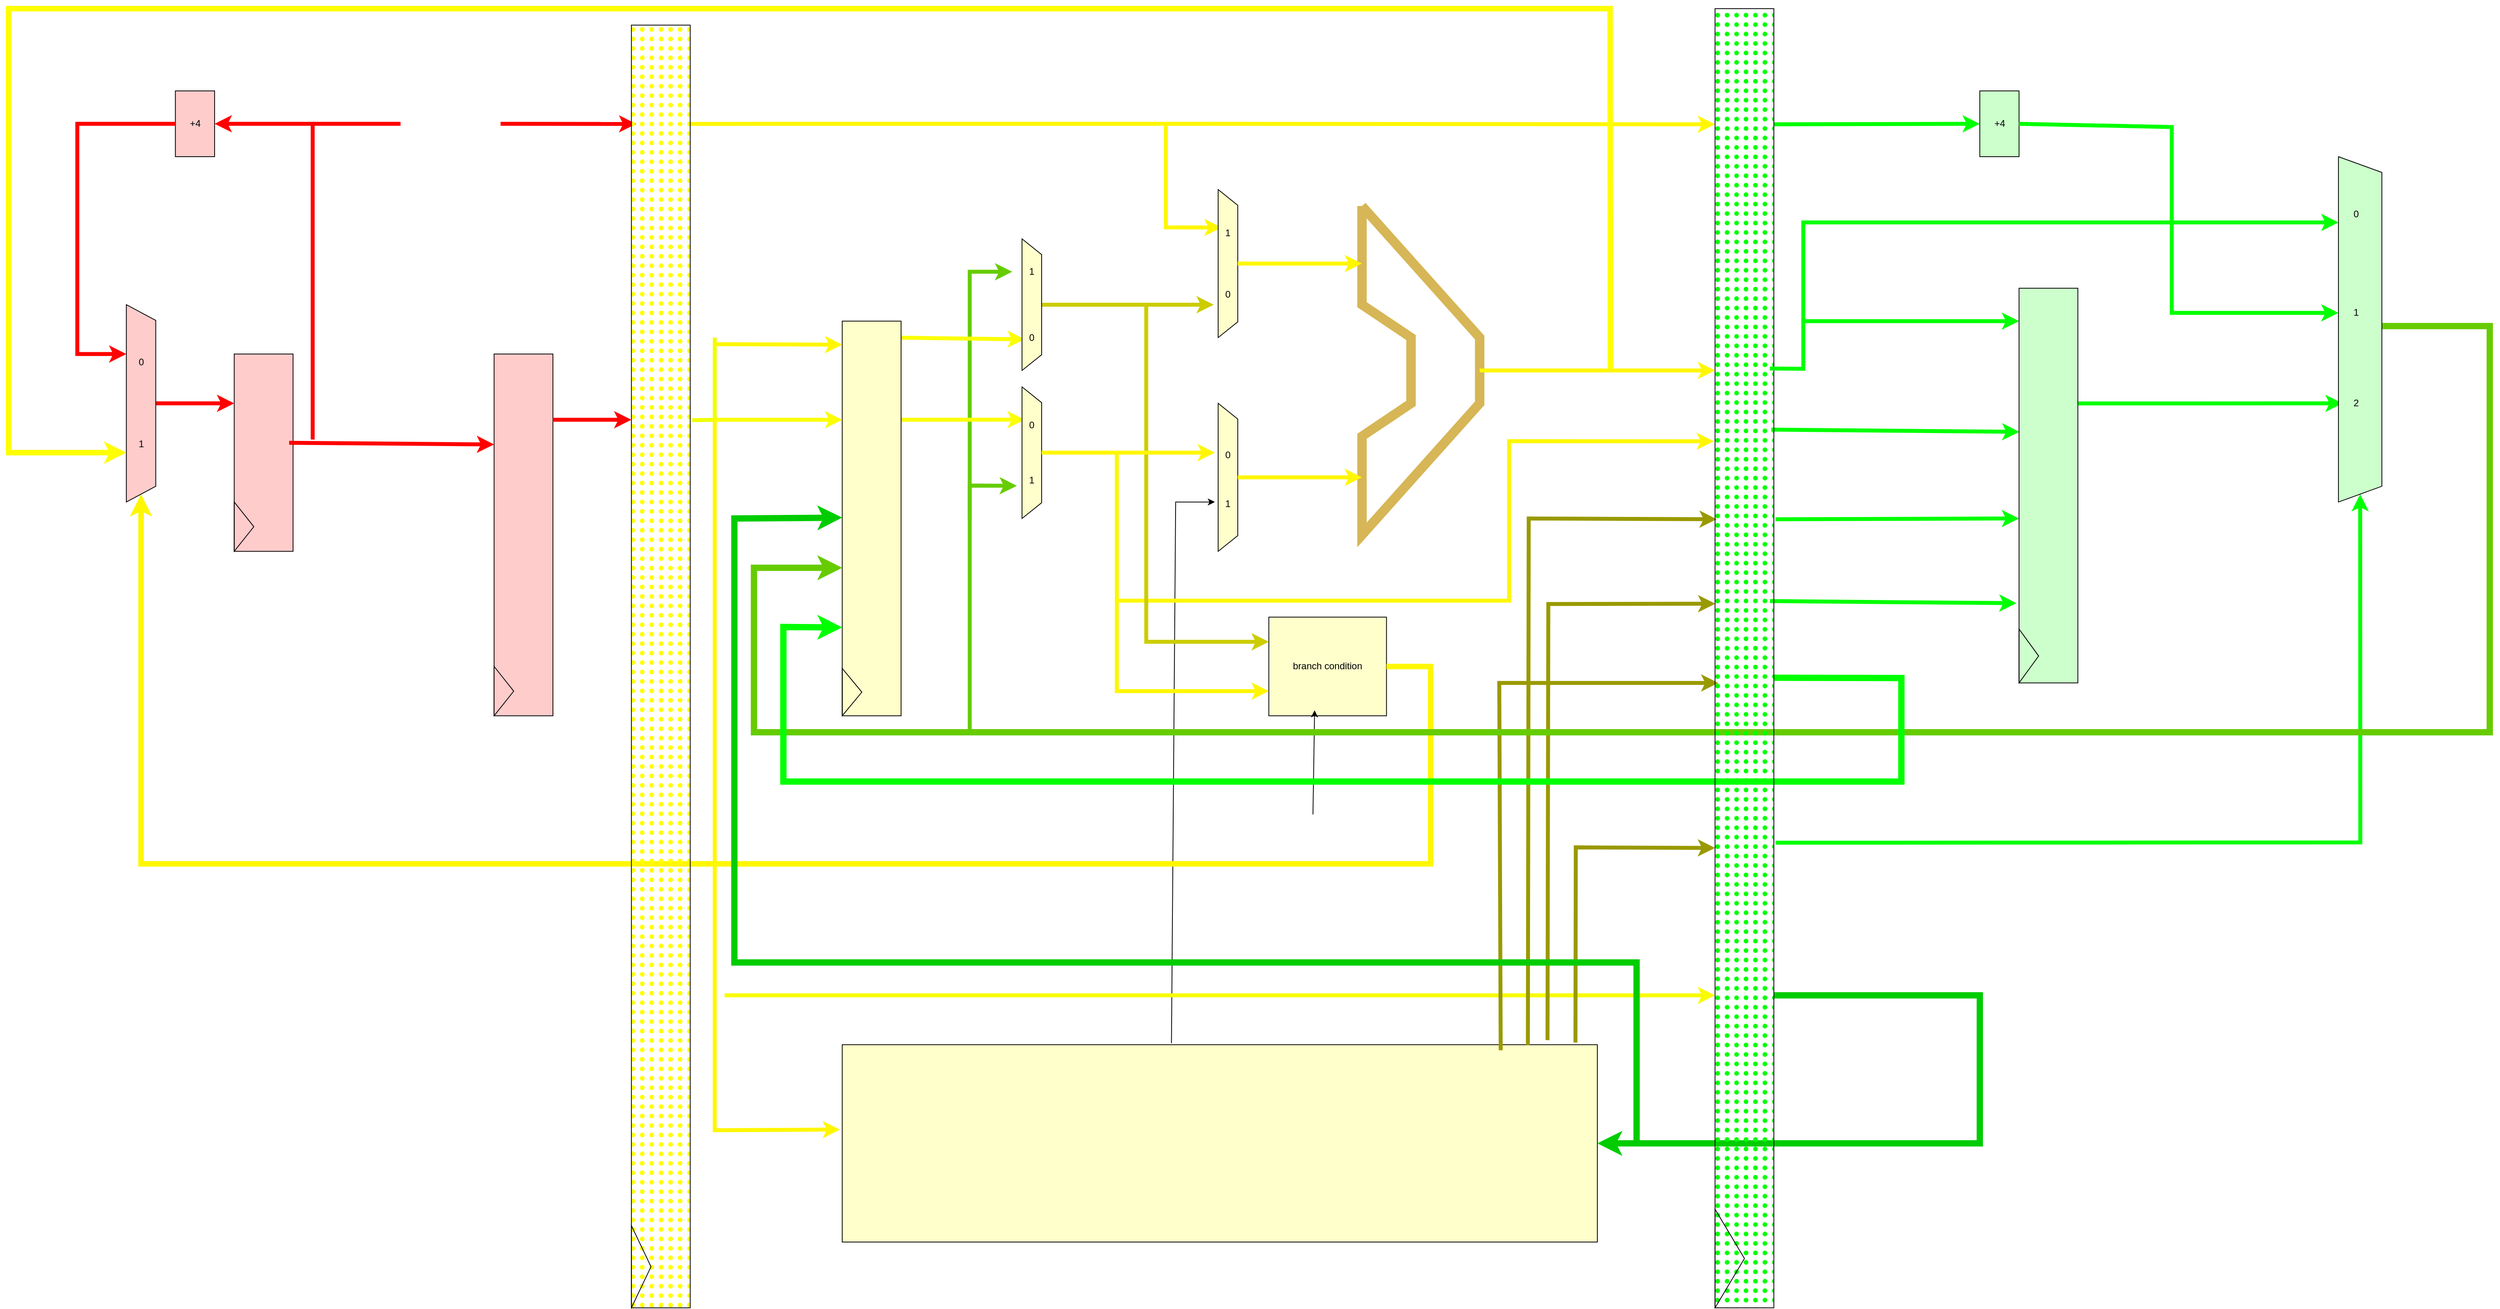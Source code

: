 <mxfile version="26.0.16">
  <diagram name="Page-1" id="EtMnzcgHfZz5ty_XabEl">
    <mxGraphModel dx="2084" dy="1837" grid="1" gridSize="10" guides="1" tooltips="1" connect="1" arrows="1" fold="1" page="1" pageScale="1" pageWidth="850" pageHeight="1100" background="none" math="0" shadow="0">
      <root>
        <mxCell id="0" />
        <mxCell id="1" parent="0" />
        <mxCell id="Np-ABr15ij-Jm8Wm-Wb1-141" value="" style="group" vertex="1" connectable="0" parent="1">
          <mxGeometry x="-140" y="-80" width="3150" height="1650" as="geometry" />
        </mxCell>
        <mxCell id="Np-ABr15ij-Jm8Wm-Wb1-14" value="+4" style="rounded=0;whiteSpace=wrap;html=1;fillColor=#FFCCCC;container=0;" vertex="1" parent="Np-ABr15ij-Jm8Wm-Wb1-141">
          <mxGeometry x="211.66" y="104.43" width="49.802" height="83.544" as="geometry" />
        </mxCell>
        <mxCell id="Np-ABr15ij-Jm8Wm-Wb1-15" value="" style="endArrow=classic;html=1;rounded=0;entryX=1;entryY=0.5;entryDx=0;entryDy=0;strokeColor=light-dark(#FF0000,#EDEDED);strokeWidth=5;" edge="1" parent="Np-ABr15ij-Jm8Wm-Wb1-141" target="Np-ABr15ij-Jm8Wm-Wb1-14">
          <mxGeometry width="50" height="50" relative="1" as="geometry">
            <mxPoint x="385.968" y="547.215" as="sourcePoint" />
            <mxPoint x="460.672" y="480.38" as="targetPoint" />
            <Array as="points">
              <mxPoint x="385.968" y="547.215" />
              <mxPoint x="385.968" y="146.203" />
            </Array>
          </mxGeometry>
        </mxCell>
        <mxCell id="Np-ABr15ij-Jm8Wm-Wb1-8" value="" style="endArrow=classic;html=1;rounded=0;entryX=0.25;entryY=1;entryDx=0;entryDy=0;exitX=0;exitY=0.5;exitDx=0;exitDy=0;strokeColor=light-dark(#FF0000,#EDEDED);strokeWidth=5;" edge="1" parent="Np-ABr15ij-Jm8Wm-Wb1-141" source="Np-ABr15ij-Jm8Wm-Wb1-14" target="Np-ABr15ij-Jm8Wm-Wb1-7">
          <mxGeometry width="50" height="50" relative="1" as="geometry">
            <mxPoint x="12.451" y="438.608" as="sourcePoint" />
            <mxPoint x="87.154" y="396.835" as="targetPoint" />
            <Array as="points">
              <mxPoint x="87.154" y="146.203" />
              <mxPoint x="87.154" y="438.608" />
            </Array>
          </mxGeometry>
        </mxCell>
        <mxCell id="Np-ABr15ij-Jm8Wm-Wb1-17" value="" style="group;fillColor=default;container=0;" vertex="1" connectable="0" parent="Np-ABr15ij-Jm8Wm-Wb1-141">
          <mxGeometry x="516.7" y="438.608" width="174.308" height="459.494" as="geometry" />
        </mxCell>
        <mxCell id="Np-ABr15ij-Jm8Wm-Wb1-21" value="" style="group;fillColor=default;container=0;" vertex="1" connectable="0" parent="Np-ABr15ij-Jm8Wm-Wb1-141">
          <mxGeometry x="691.008" y="20.886" width="174.308" height="1629.114" as="geometry" />
        </mxCell>
        <mxCell id="Np-ABr15ij-Jm8Wm-Wb1-25" value="" style="endArrow=classic;html=1;rounded=0;entryX=0.077;entryY=0.917;entryDx=0;entryDy=0;entryPerimeter=0;strokeColor=light-dark(#FF0000,#EDEDED);strokeWidth=5;" edge="1" parent="Np-ABr15ij-Jm8Wm-Wb1-141" target="Np-ABr15ij-Jm8Wm-Wb1-22">
          <mxGeometry width="50" height="50" relative="1" as="geometry">
            <mxPoint x="385.968" y="146.203" as="sourcePoint" />
            <mxPoint x="784.387" y="146.203" as="targetPoint" />
          </mxGeometry>
        </mxCell>
        <mxCell id="Np-ABr15ij-Jm8Wm-Wb1-35" value="" style="endArrow=none;html=1;rounded=0;exitX=0.308;exitY=-0.033;exitDx=0;exitDy=0;exitPerimeter=0;strokeColor=light-dark(#eeff00, #ededed);strokeWidth=5;" edge="1" parent="Np-ABr15ij-Jm8Wm-Wb1-141" source="Np-ABr15ij-Jm8Wm-Wb1-22">
          <mxGeometry width="50" height="50" relative="1" as="geometry">
            <mxPoint x="865.316" y="584.81" as="sourcePoint" />
            <mxPoint x="896.443" y="417.722" as="targetPoint" />
            <Array as="points">
              <mxPoint x="896.443" y="522.152" />
            </Array>
          </mxGeometry>
        </mxCell>
        <mxCell id="Np-ABr15ij-Jm8Wm-Wb1-36" value="" style="rounded=0;whiteSpace=wrap;html=1;fillColor=#FFFFCC;container=0;" vertex="1" parent="Np-ABr15ij-Jm8Wm-Wb1-141">
          <mxGeometry x="1058.3" y="1315.823" width="958.696" height="250.633" as="geometry" />
        </mxCell>
        <mxCell id="Np-ABr15ij-Jm8Wm-Wb1-45" value="" style="endArrow=classic;html=1;rounded=0;strokeColor=#66CC00;strokeWidth=5;" edge="1" parent="Np-ABr15ij-Jm8Wm-Wb1-141" target="Np-ABr15ij-Jm8Wm-Wb1-48">
          <mxGeometry width="50" height="50" relative="1" as="geometry">
            <mxPoint x="1220.158" y="647.468" as="sourcePoint" />
            <mxPoint x="1269.96" y="229.747" as="targetPoint" />
            <Array as="points">
              <mxPoint x="1220.158" y="334.177" />
            </Array>
          </mxGeometry>
        </mxCell>
        <mxCell id="Np-ABr15ij-Jm8Wm-Wb1-46" value="" style="endArrow=classic;html=1;rounded=0;entryX=0.319;entryY=0.554;entryDx=0;entryDy=0;exitX=0.042;exitY=0;exitDx=0;exitDy=0;exitPerimeter=0;strokeColor=light-dark(#fbff00, #ededed);strokeWidth=5;entryPerimeter=0;" edge="1" parent="Np-ABr15ij-Jm8Wm-Wb1-141" target="Np-ABr15ij-Jm8Wm-Wb1-47" source="Np-ABr15ij-Jm8Wm-Wb1-27">
          <mxGeometry width="50" height="50" relative="1" as="geometry">
            <mxPoint x="1232.609" y="396.835" as="sourcePoint" />
            <mxPoint x="1282.411" y="355.063" as="targetPoint" />
          </mxGeometry>
        </mxCell>
        <mxCell id="Np-ABr15ij-Jm8Wm-Wb1-66" value="" style="endArrow=classic;html=1;rounded=0;exitX=0.25;exitY=0;exitDx=0;exitDy=0;strokeColor=light-dark(#fbff00, #ededed);strokeWidth=5;" edge="1" parent="Np-ABr15ij-Jm8Wm-Wb1-141" source="Np-ABr15ij-Jm8Wm-Wb1-27">
          <mxGeometry width="50" height="50" relative="1" as="geometry">
            <mxPoint x="1195.257" y="522.152" as="sourcePoint" />
            <mxPoint x="1290" y="522" as="targetPoint" />
          </mxGeometry>
        </mxCell>
        <mxCell id="Np-ABr15ij-Jm8Wm-Wb1-74" value="" style="endArrow=classic;html=1;rounded=0;exitX=0.5;exitY=0;exitDx=0;exitDy=0;strokeColor=#CCCC00;strokeWidth=5;" edge="1" parent="Np-ABr15ij-Jm8Wm-Wb1-141" source="Np-ABr15ij-Jm8Wm-Wb1-44">
          <mxGeometry width="50" height="50" relative="1" as="geometry">
            <mxPoint x="1444.269" y="375.949" as="sourcePoint" />
            <mxPoint x="1530" y="376" as="targetPoint" />
          </mxGeometry>
        </mxCell>
        <mxCell id="Np-ABr15ij-Jm8Wm-Wb1-92" value="" style="endArrow=classic;html=1;rounded=0;exitX=0.436;exitY=-0.008;exitDx=0;exitDy=0;exitPerimeter=0;entryX=0.167;entryY=0.444;entryDx=0;entryDy=0;entryPerimeter=0;" edge="1" parent="Np-ABr15ij-Jm8Wm-Wb1-141" source="Np-ABr15ij-Jm8Wm-Wb1-36" target="Np-ABr15ij-Jm8Wm-Wb1-88">
          <mxGeometry width="50" height="50" relative="1" as="geometry">
            <mxPoint x="1668.379" y="918.987" as="sourcePoint" />
            <mxPoint x="1481.621" y="626.582" as="targetPoint" />
            <Array as="points">
              <mxPoint x="1481.621" y="626.582" />
            </Array>
          </mxGeometry>
        </mxCell>
        <mxCell id="Np-ABr15ij-Jm8Wm-Wb1-73" value="" style="endArrow=classic;html=1;rounded=0;exitX=0.077;exitY=0.033;exitDx=0;exitDy=0;exitPerimeter=0;strokeColor=#FFF700;strokeWidth=5;" edge="1" parent="Np-ABr15ij-Jm8Wm-Wb1-141" source="Np-ABr15ij-Jm8Wm-Wb1-22">
          <mxGeometry width="50" height="50" relative="1" as="geometry">
            <mxPoint x="1444.269" y="276.741" as="sourcePoint" />
            <mxPoint x="1540" y="278" as="targetPoint" />
            <Array as="points">
              <mxPoint x="1469.17" y="146.203" />
              <mxPoint x="1469.17" y="277.785" />
            </Array>
          </mxGeometry>
        </mxCell>
        <mxCell id="Np-ABr15ij-Jm8Wm-Wb1-95" value="" style="endArrow=none;html=1;rounded=0;movable=1;resizable=1;rotatable=1;deletable=1;editable=1;locked=0;connectable=1;flowAnimation=0;shadow=0;fillColor=#fff2cc;strokeColor=#d6b656;strokeWidth=12;" edge="1" parent="Np-ABr15ij-Jm8Wm-Wb1-141">
          <mxGeometry width="50" height="50" relative="1" as="geometry">
            <mxPoint x="1718.182" y="250.633" as="sourcePoint" />
            <mxPoint x="1718.182" y="250.633" as="targetPoint" />
            <Array as="points">
              <mxPoint x="1867.589" y="417.722" />
              <mxPoint x="1867.589" y="501.266" />
              <mxPoint x="1718.182" y="668.354" />
              <mxPoint x="1718.182" y="543.038" />
              <mxPoint x="1780.435" y="501.266" />
              <mxPoint x="1780.435" y="417.722" />
              <mxPoint x="1718.182" y="375.949" />
            </Array>
          </mxGeometry>
        </mxCell>
        <mxCell id="Np-ABr15ij-Jm8Wm-Wb1-100" value="" style="endArrow=classic;html=1;rounded=0;entryX=0.089;entryY=1;entryDx=0;entryDy=0;entryPerimeter=0;strokeColor=#FFF700;strokeWidth=5;" edge="1" parent="Np-ABr15ij-Jm8Wm-Wb1-141" target="Np-ABr15ij-Jm8Wm-Wb1-97">
          <mxGeometry width="50" height="50" relative="1" as="geometry">
            <mxPoint x="1469.17" y="146.203" as="sourcePoint" />
            <mxPoint x="1494.071" y="375.949" as="targetPoint" />
          </mxGeometry>
        </mxCell>
        <mxCell id="Np-ABr15ij-Jm8Wm-Wb1-101" value="" style="endArrow=classic;html=1;rounded=0;entryX=-0.003;entryY=0.43;entryDx=0;entryDy=0;entryPerimeter=0;strokeColor=light-dark(#fff700, #ededed);strokeWidth=5;" edge="1" parent="Np-ABr15ij-Jm8Wm-Wb1-141" target="Np-ABr15ij-Jm8Wm-Wb1-36">
          <mxGeometry width="50" height="50" relative="1" as="geometry">
            <mxPoint x="896.443" y="522.152" as="sourcePoint" />
            <mxPoint x="1494.071" y="856.329" as="targetPoint" />
            <Array as="points">
              <mxPoint x="896.443" y="1424.43" />
            </Array>
          </mxGeometry>
        </mxCell>
        <mxCell id="Np-ABr15ij-Jm8Wm-Wb1-102" value="" style="endArrow=classic;html=1;rounded=0;strokeColor=light-dark(#f8fc03, #ededed);strokeWidth=5;" edge="1" parent="Np-ABr15ij-Jm8Wm-Wb1-141">
          <mxGeometry width="50" height="50" relative="1" as="geometry">
            <mxPoint x="908.893" y="1253.165" as="sourcePoint" />
            <mxPoint x="2166.403" y="1253.165" as="targetPoint" />
          </mxGeometry>
        </mxCell>
        <mxCell id="Np-ABr15ij-Jm8Wm-Wb1-103" value="" style="endArrow=classic;html=1;rounded=0;entryX=0.393;entryY=0.971;entryDx=0;entryDy=0;entryPerimeter=0;exitX=0.908;exitY=0.001;exitDx=0;exitDy=0;exitPerimeter=0;strokeColor=#999900;strokeWidth=5;" edge="1" parent="Np-ABr15ij-Jm8Wm-Wb1-141" source="Np-ABr15ij-Jm8Wm-Wb1-36" target="Np-ABr15ij-Jm8Wm-Wb1-97">
          <mxGeometry width="50" height="50" relative="1" as="geometry">
            <mxPoint x="1929.842" y="1309.557" as="sourcePoint" />
            <mxPoint x="1842.688" y="856.329" as="targetPoint" />
            <Array as="points">
              <mxPoint x="1929.842" y="647.468" />
            </Array>
          </mxGeometry>
        </mxCell>
        <mxCell id="Np-ABr15ij-Jm8Wm-Wb1-104" value="" style="endArrow=classic;html=1;rounded=0;entryX=0.458;entryY=0.995;entryDx=0;entryDy=0;entryPerimeter=0;exitX=0.934;exitY=-0.023;exitDx=0;exitDy=0;exitPerimeter=0;strokeColor=#999900;strokeWidth=5;" edge="1" parent="Np-ABr15ij-Jm8Wm-Wb1-141" source="Np-ABr15ij-Jm8Wm-Wb1-36" target="Np-ABr15ij-Jm8Wm-Wb1-97">
          <mxGeometry width="50" height="50" relative="1" as="geometry">
            <mxPoint x="1954.743" y="1294.937" as="sourcePoint" />
            <mxPoint x="2166.403" y="835.443" as="targetPoint" />
            <Array as="points">
              <mxPoint x="1954.743" y="756.076" />
            </Array>
          </mxGeometry>
        </mxCell>
        <mxCell id="Np-ABr15ij-Jm8Wm-Wb1-109" value="" style="endArrow=classic;html=1;rounded=0;entryX=0.333;entryY=1.019;entryDx=0;entryDy=0;entryPerimeter=0;strokeColor=#FFF700;strokeWidth=5;" edge="1" parent="Np-ABr15ij-Jm8Wm-Wb1-141" target="Np-ABr15ij-Jm8Wm-Wb1-97">
          <mxGeometry width="50" height="50" relative="1" as="geometry">
            <mxPoint x="1406.917" y="563.924" as="sourcePoint" />
            <mxPoint x="2166.403" y="668.354" as="targetPoint" />
            <Array as="points">
              <mxPoint x="1406.917" y="751.899" />
              <mxPoint x="1904.941" y="751.899" />
              <mxPoint x="1904.941" y="549.304" />
            </Array>
          </mxGeometry>
        </mxCell>
        <mxCell id="Np-ABr15ij-Jm8Wm-Wb1-107" value="" style="endArrow=classic;html=1;rounded=0;strokeColor=#00FF00;strokeWidth=5;" edge="1" parent="Np-ABr15ij-Jm8Wm-Wb1-141">
          <mxGeometry width="50" height="50" relative="1" as="geometry">
            <mxPoint x="2278.458" y="396.835" as="sourcePoint" />
            <mxPoint x="2552.372" y="396.835" as="targetPoint" />
          </mxGeometry>
        </mxCell>
        <mxCell id="Np-ABr15ij-Jm8Wm-Wb1-110" value="" style="endArrow=classic;html=1;rounded=0;exitX=0.324;exitY=0.043;exitDx=0;exitDy=0;exitPerimeter=0;entryX=0.364;entryY=0.995;entryDx=0;entryDy=0;entryPerimeter=0;strokeColor=#00FF00;strokeWidth=5;" edge="1" parent="Np-ABr15ij-Jm8Wm-Wb1-141" source="Np-ABr15ij-Jm8Wm-Wb1-97" target="Np-ABr15ij-Jm8Wm-Wb1-106">
          <mxGeometry width="50" height="50" relative="1" as="geometry">
            <mxPoint x="2402.964" y="584.81" as="sourcePoint" />
            <mxPoint x="2548.636" y="572.278" as="targetPoint" />
            <Array as="points" />
          </mxGeometry>
        </mxCell>
        <mxCell id="Np-ABr15ij-Jm8Wm-Wb1-111" value="" style="endArrow=classic;html=1;rounded=0;exitX=0.393;exitY=-0.029;exitDx=0;exitDy=0;exitPerimeter=0;strokeColor=#00FF00;strokeWidth=5;" edge="1" parent="Np-ABr15ij-Jm8Wm-Wb1-141" source="Np-ABr15ij-Jm8Wm-Wb1-97">
          <mxGeometry width="50" height="50" relative="1" as="geometry">
            <mxPoint x="2253.557" y="1023.418" as="sourcePoint" />
            <mxPoint x="2552.372" y="647.468" as="targetPoint" />
            <Array as="points" />
          </mxGeometry>
        </mxCell>
        <mxCell id="Np-ABr15ij-Jm8Wm-Wb1-112" value="" style="endArrow=classic;html=1;rounded=0;exitX=0.456;exitY=0.067;exitDx=0;exitDy=0;exitPerimeter=0;entryX=0.798;entryY=1.043;entryDx=0;entryDy=0;entryPerimeter=0;strokeColor=#00FF00;strokeWidth=5;" edge="1" parent="Np-ABr15ij-Jm8Wm-Wb1-141" source="Np-ABr15ij-Jm8Wm-Wb1-97" target="Np-ABr15ij-Jm8Wm-Wb1-106">
          <mxGeometry width="50" height="50" relative="1" as="geometry">
            <mxPoint x="1929.842" y="751.899" as="sourcePoint" />
            <mxPoint x="2552.372" y="710.127" as="targetPoint" />
            <Array as="points" />
          </mxGeometry>
        </mxCell>
        <mxCell id="Np-ABr15ij-Jm8Wm-Wb1-113" value="" style="endArrow=classic;html=1;rounded=0;entryX=1;entryY=0.5;entryDx=0;entryDy=0;strokeColor=light-dark(#00CC00,#EDEDED);strokeWidth=8;" edge="1" parent="Np-ABr15ij-Jm8Wm-Wb1-141" target="Np-ABr15ij-Jm8Wm-Wb1-36">
          <mxGeometry width="50" height="50" relative="1" as="geometry">
            <mxPoint x="2241.107" y="1253.165" as="sourcePoint" />
            <mxPoint x="2303.36" y="1148.734" as="targetPoint" />
            <Array as="points">
              <mxPoint x="2502.569" y="1253.165" />
              <mxPoint x="2502.569" y="1441.139" />
            </Array>
          </mxGeometry>
        </mxCell>
        <mxCell id="Np-ABr15ij-Jm8Wm-Wb1-119" value="" style="endArrow=classic;html=1;rounded=0;exitX=0.292;exitY=0.019;exitDx=0;exitDy=0;exitPerimeter=0;strokeColor=#00FF00;strokeWidth=5;" edge="1" parent="Np-ABr15ij-Jm8Wm-Wb1-141" source="Np-ABr15ij-Jm8Wm-Wb1-106">
          <mxGeometry width="50" height="50" relative="1" as="geometry">
            <mxPoint x="2776.482" y="501.266" as="sourcePoint" />
            <mxPoint x="2963.241" y="501.266" as="targetPoint" />
          </mxGeometry>
        </mxCell>
        <mxCell id="Np-ABr15ij-Jm8Wm-Wb1-126" value="+4" style="rounded=0;whiteSpace=wrap;html=1;fillColor=#CCFFCC;container=0;" vertex="1" parent="Np-ABr15ij-Jm8Wm-Wb1-141">
          <mxGeometry x="2502.569" y="104.43" width="49.802" height="83.544" as="geometry" />
        </mxCell>
        <mxCell id="Np-ABr15ij-Jm8Wm-Wb1-127" value="" style="endArrow=classic;html=1;rounded=0;entryX=0;entryY=0.5;entryDx=0;entryDy=0;exitX=0.089;exitY=0;exitDx=0;exitDy=0;exitPerimeter=0;strokeColor=#00FF00;strokeWidth=5;" edge="1" parent="Np-ABr15ij-Jm8Wm-Wb1-141" source="Np-ABr15ij-Jm8Wm-Wb1-97" target="Np-ABr15ij-Jm8Wm-Wb1-126">
          <mxGeometry width="50" height="50" relative="1" as="geometry">
            <mxPoint x="1917.391" y="689.241" as="sourcePoint" />
            <mxPoint x="1979.644" y="584.81" as="targetPoint" />
          </mxGeometry>
        </mxCell>
        <mxCell id="Np-ABr15ij-Jm8Wm-Wb1-128" value="" style="endArrow=classic;html=1;rounded=0;exitX=0.971;exitY=-0.011;exitDx=0;exitDy=0;exitPerimeter=0;entryX=0.646;entryY=1;entryDx=0;entryDy=0;entryPerimeter=0;strokeColor=#999900;strokeWidth=5;" edge="1" parent="Np-ABr15ij-Jm8Wm-Wb1-141" source="Np-ABr15ij-Jm8Wm-Wb1-36" target="Np-ABr15ij-Jm8Wm-Wb1-97">
          <mxGeometry width="50" height="50" relative="1" as="geometry">
            <mxPoint x="2266.008" y="731.013" as="sourcePoint" />
            <mxPoint x="2328.261" y="626.582" as="targetPoint" />
            <Array as="points">
              <mxPoint x="1989.605" y="1065.19" />
            </Array>
          </mxGeometry>
        </mxCell>
        <mxCell id="Np-ABr15ij-Jm8Wm-Wb1-129" value="" style="endArrow=classic;html=1;rounded=0;exitX=0.642;exitY=-0.029;exitDx=0;exitDy=0;exitPerimeter=0;entryX=1;entryY=0.5;entryDx=0;entryDy=0;strokeColor=#00FF00;strokeWidth=5;" edge="1" parent="Np-ABr15ij-Jm8Wm-Wb1-141" source="Np-ABr15ij-Jm8Wm-Wb1-97" target="Np-ABr15ij-Jm8Wm-Wb1-117">
          <mxGeometry width="50" height="50" relative="1" as="geometry">
            <mxPoint x="2266.008" y="731.013" as="sourcePoint" />
            <mxPoint x="2328.261" y="626.582" as="targetPoint" />
            <Array as="points">
              <mxPoint x="2985.652" y="1058.924" />
            </Array>
          </mxGeometry>
        </mxCell>
        <mxCell id="Np-ABr15ij-Jm8Wm-Wb1-130" value="" style="endArrow=classic;html=1;rounded=0;exitX=0.872;exitY=0.028;exitDx=0;exitDy=0;exitPerimeter=0;entryX=0.519;entryY=0.944;entryDx=0;entryDy=0;entryPerimeter=0;strokeColor=#999900;strokeWidth=5;" edge="1" parent="Np-ABr15ij-Jm8Wm-Wb1-141" source="Np-ABr15ij-Jm8Wm-Wb1-36" target="Np-ABr15ij-Jm8Wm-Wb1-97">
          <mxGeometry width="50" height="50" relative="1" as="geometry">
            <mxPoint x="1070.751" y="751.899" as="sourcePoint" />
            <mxPoint x="1133.004" y="647.468" as="targetPoint" />
            <Array as="points">
              <mxPoint x="1892.49" y="856.329" />
            </Array>
          </mxGeometry>
        </mxCell>
        <mxCell id="Np-ABr15ij-Jm8Wm-Wb1-131" value="branch condition" style="rounded=0;whiteSpace=wrap;html=1;fillColor=#FFFFCC;container=0;" vertex="1" parent="Np-ABr15ij-Jm8Wm-Wb1-141">
          <mxGeometry x="1599.901" y="772.785" width="149.407" height="125.316" as="geometry" />
        </mxCell>
        <mxCell id="Np-ABr15ij-Jm8Wm-Wb1-132" value="" style="endArrow=classic;html=1;rounded=0;entryX=0;entryY=0.75;entryDx=0;entryDy=0;strokeColor=#FFF700;strokeWidth=5;" edge="1" parent="Np-ABr15ij-Jm8Wm-Wb1-141" target="Np-ABr15ij-Jm8Wm-Wb1-131">
          <mxGeometry width="50" height="50" relative="1" as="geometry">
            <mxPoint x="1406.917" y="751.899" as="sourcePoint" />
            <mxPoint x="1792.885" y="647.468" as="targetPoint" />
            <Array as="points">
              <mxPoint x="1406.917" y="866.772" />
            </Array>
          </mxGeometry>
        </mxCell>
        <mxCell id="Np-ABr15ij-Jm8Wm-Wb1-133" value="" style="endArrow=classic;html=1;rounded=0;entryX=0;entryY=0.25;entryDx=0;entryDy=0;strokeColor=#CCCC00;strokeWidth=5;" edge="1" parent="Np-ABr15ij-Jm8Wm-Wb1-141" target="Np-ABr15ij-Jm8Wm-Wb1-131">
          <mxGeometry width="50" height="50" relative="1" as="geometry">
            <mxPoint x="1444.269" y="375.949" as="sourcePoint" />
            <mxPoint x="1792.885" y="647.468" as="targetPoint" />
            <Array as="points">
              <mxPoint x="1444.269" y="804.114" />
            </Array>
          </mxGeometry>
        </mxCell>
        <mxCell id="Np-ABr15ij-Jm8Wm-Wb1-134" value="" style="endArrow=classic;html=1;rounded=0;entryX=0.389;entryY=0.944;entryDx=0;entryDy=0;entryPerimeter=0;" edge="1" parent="Np-ABr15ij-Jm8Wm-Wb1-141" target="Np-ABr15ij-Jm8Wm-Wb1-131">
          <mxGeometry width="50" height="50" relative="1" as="geometry">
            <mxPoint x="1655.929" y="1023.418" as="sourcePoint" />
            <mxPoint x="2203.755" y="647.468" as="targetPoint" />
          </mxGeometry>
        </mxCell>
        <mxCell id="Np-ABr15ij-Jm8Wm-Wb1-135" value="" style="endArrow=classic;html=1;rounded=0;entryX=1;entryY=0.5;entryDx=0;entryDy=0;exitX=1;exitY=0.5;exitDx=0;exitDy=0;strokeColor=#FFF700;strokeWidth=7;" edge="1" parent="Np-ABr15ij-Jm8Wm-Wb1-141" source="Np-ABr15ij-Jm8Wm-Wb1-131" target="Np-ABr15ij-Jm8Wm-Wb1-7">
          <mxGeometry width="50" height="50" relative="1" as="geometry">
            <mxPoint x="2141.502" y="751.899" as="sourcePoint" />
            <mxPoint x="2203.755" y="647.468" as="targetPoint" />
            <Array as="points">
              <mxPoint x="1805.336" y="835.443" />
              <mxPoint x="1805.336" y="1086.076" />
              <mxPoint x="168.083" y="1086.076" />
            </Array>
          </mxGeometry>
        </mxCell>
        <mxCell id="Np-ABr15ij-Jm8Wm-Wb1-1" value="" style="rounded=0;whiteSpace=wrap;html=1;direction=south;fillColor=#FFCCCC;container=0;" vertex="1" parent="Np-ABr15ij-Jm8Wm-Wb1-141">
          <mxGeometry x="286.364" y="438.608" width="74.704" height="250.633" as="geometry" />
        </mxCell>
        <mxCell id="Np-ABr15ij-Jm8Wm-Wb1-2" value="" style="endArrow=classic;html=1;rounded=0;strokeColor=light-dark(#FF0000,#EDEDED);strokeWidth=5;" edge="1" parent="Np-ABr15ij-Jm8Wm-Wb1-141">
          <mxGeometry width="50" height="50" relative="1" as="geometry">
            <mxPoint x="186.759" y="501.266" as="sourcePoint" />
            <mxPoint x="286.364" y="501.266" as="targetPoint" />
          </mxGeometry>
        </mxCell>
        <mxCell id="Np-ABr15ij-Jm8Wm-Wb1-3" value="" style="triangle;whiteSpace=wrap;html=1;fillColor=none;container=0;" vertex="1" parent="Np-ABr15ij-Jm8Wm-Wb1-141">
          <mxGeometry x="286.364" y="626.582" width="24.901" height="62.658" as="geometry" />
        </mxCell>
        <mxCell id="Np-ABr15ij-Jm8Wm-Wb1-7" value="" style="shape=trapezoid;perimeter=trapezoidPerimeter;whiteSpace=wrap;html=1;fixedSize=1;direction=south;fillColor=#FFCCCC;container=0;" vertex="1" parent="Np-ABr15ij-Jm8Wm-Wb1-141">
          <mxGeometry x="149.407" y="375.949" width="37.352" height="250.633" as="geometry" />
        </mxCell>
        <mxCell id="Np-ABr15ij-Jm8Wm-Wb1-9" value="" style="endArrow=classic;html=1;rounded=0;entryX=0.75;entryY=1;entryDx=0;entryDy=0;strokeColor=#FFFF00;strokeWidth=7;" edge="1" parent="Np-ABr15ij-Jm8Wm-Wb1-141" target="Np-ABr15ij-Jm8Wm-Wb1-7">
          <mxGeometry width="50" height="50" relative="1" as="geometry">
            <mxPoint x="2033.597" y="459.494" as="sourcePoint" />
            <mxPoint x="99.605" y="522.152" as="targetPoint" />
            <Array as="points">
              <mxPoint x="2033.182" />
              <mxPoint />
              <mxPoint y="563.924" />
            </Array>
          </mxGeometry>
        </mxCell>
        <mxCell id="Np-ABr15ij-Jm8Wm-Wb1-10" value="0" style="text;html=1;align=center;verticalAlign=middle;whiteSpace=wrap;rounded=0;container=0;" vertex="1" parent="Np-ABr15ij-Jm8Wm-Wb1-141">
          <mxGeometry x="130.731" y="417.722" width="74.704" height="62.658" as="geometry" />
        </mxCell>
        <mxCell id="Np-ABr15ij-Jm8Wm-Wb1-11" value="1" style="text;html=1;align=center;verticalAlign=middle;whiteSpace=wrap;rounded=0;container=0;" vertex="1" parent="Np-ABr15ij-Jm8Wm-Wb1-141">
          <mxGeometry x="130.731" y="522.152" width="74.704" height="62.658" as="geometry" />
        </mxCell>
        <mxCell id="Np-ABr15ij-Jm8Wm-Wb1-18" value="" style="rounded=0;whiteSpace=wrap;html=1;direction=south;fillColor=#FFCCCC;container=0;" vertex="1" parent="Np-ABr15ij-Jm8Wm-Wb1-141">
          <mxGeometry x="616.304" y="438.608" width="74.704" height="459.494" as="geometry" />
        </mxCell>
        <mxCell id="Np-ABr15ij-Jm8Wm-Wb1-19" value="" style="endArrow=classic;html=1;rounded=0;exitX=0.45;exitY=0.067;exitDx=0;exitDy=0;exitPerimeter=0;strokeColor=light-dark(#FF0000,#EDEDED);strokeWidth=5;" edge="1" parent="Np-ABr15ij-Jm8Wm-Wb1-141" source="Np-ABr15ij-Jm8Wm-Wb1-1">
          <mxGeometry width="50" height="50" relative="1" as="geometry">
            <mxPoint x="516.7" y="553.481" as="sourcePoint" />
            <mxPoint x="616.304" y="553.481" as="targetPoint" />
          </mxGeometry>
        </mxCell>
        <mxCell id="Np-ABr15ij-Jm8Wm-Wb1-20" value="" style="triangle;whiteSpace=wrap;html=1;fillColor=#FFCCCC;container=0;" vertex="1" parent="Np-ABr15ij-Jm8Wm-Wb1-141">
          <mxGeometry x="616.304" y="835.443" width="24.901" height="62.658" as="geometry" />
        </mxCell>
        <mxCell id="Np-ABr15ij-Jm8Wm-Wb1-22" value="" style="rounded=0;whiteSpace=wrap;html=1;direction=south;fillColor=#FFFF00;fillStyle=dots;container=0;" vertex="1" parent="Np-ABr15ij-Jm8Wm-Wb1-141">
          <mxGeometry x="790.613" y="20.886" width="74.704" height="1629.114" as="geometry" />
        </mxCell>
        <mxCell id="Np-ABr15ij-Jm8Wm-Wb1-23" value="" style="endArrow=classic;html=1;rounded=0;strokeColor=light-dark(#FF0000,#EDEDED);strokeWidth=5;" edge="1" parent="Np-ABr15ij-Jm8Wm-Wb1-141">
          <mxGeometry width="50" height="50" relative="1" as="geometry">
            <mxPoint x="691.008" y="522.152" as="sourcePoint" />
            <mxPoint x="790.613" y="522.152" as="targetPoint" />
          </mxGeometry>
        </mxCell>
        <mxCell id="Np-ABr15ij-Jm8Wm-Wb1-24" value="" style="triangle;whiteSpace=wrap;html=1;fillColor=none;container=0;" vertex="1" parent="Np-ABr15ij-Jm8Wm-Wb1-141">
          <mxGeometry x="790.613" y="1545.57" width="24.901" height="104.43" as="geometry" />
        </mxCell>
        <mxCell id="Np-ABr15ij-Jm8Wm-Wb1-27" value="" style="rounded=0;whiteSpace=wrap;html=1;direction=south;container=0;fillColor=#FFFFCC;" vertex="1" parent="Np-ABr15ij-Jm8Wm-Wb1-141">
          <mxGeometry x="1058.3" y="396.835" width="74.704" height="501.266" as="geometry" />
        </mxCell>
        <mxCell id="Np-ABr15ij-Jm8Wm-Wb1-28" value="" style="endArrow=classic;html=1;rounded=0;strokeColor=light-dark(#fbff00, #ededed);strokeWidth=5;" edge="1" parent="Np-ABr15ij-Jm8Wm-Wb1-141">
          <mxGeometry width="50" height="50" relative="1" as="geometry">
            <mxPoint x="896.443" y="522.152" as="sourcePoint" />
            <mxPoint x="1058.3" y="522.142" as="targetPoint" />
          </mxGeometry>
        </mxCell>
        <mxCell id="Np-ABr15ij-Jm8Wm-Wb1-29" value="" style="triangle;whiteSpace=wrap;html=1;container=0;fillColor=none;" vertex="1" parent="Np-ABr15ij-Jm8Wm-Wb1-141">
          <mxGeometry x="1058.3" y="837.949" width="24.901" height="60.152" as="geometry" />
        </mxCell>
        <mxCell id="Np-ABr15ij-Jm8Wm-Wb1-31" value="" style="endArrow=classic;html=1;rounded=0;labelBackgroundColor=none;strokeColor=#66CC00;strokeWidth=8;" edge="1" parent="Np-ABr15ij-Jm8Wm-Wb1-141">
          <mxGeometry width="50" height="50" relative="1" as="geometry">
            <mxPoint x="3013.043" y="403.101" as="sourcePoint" />
            <mxPoint x="1058.3" y="710.125" as="targetPoint" />
            <Array as="points">
              <mxPoint x="3150" y="403.101" />
              <mxPoint x="3150" y="918.987" />
              <mxPoint x="946.245" y="918.987" />
              <mxPoint x="946.245" y="710.127" />
            </Array>
          </mxGeometry>
        </mxCell>
        <mxCell id="Np-ABr15ij-Jm8Wm-Wb1-32" value="" style="endArrow=classic;html=1;rounded=0;strokeColor=light-dark(#FFF700,#EDEDED);strokeWidth=5;" edge="1" parent="Np-ABr15ij-Jm8Wm-Wb1-141">
          <mxGeometry width="50" height="50" relative="1" as="geometry">
            <mxPoint x="896.443" y="426.076" as="sourcePoint" />
            <mxPoint x="1058.3" y="426.762" as="targetPoint" />
          </mxGeometry>
        </mxCell>
        <mxCell id="Np-ABr15ij-Jm8Wm-Wb1-30" value="" style="endArrow=classic;html=1;rounded=0;strokeColor=light-dark(#00CC00,#EDEDED);strokeWidth=8;" edge="1" parent="Np-ABr15ij-Jm8Wm-Wb1-141">
          <mxGeometry width="50" height="50" relative="1" as="geometry">
            <mxPoint x="2066.798" y="1441.139" as="sourcePoint" />
            <mxPoint x="1058.3" y="646.428" as="targetPoint" />
            <Array as="points">
              <mxPoint x="2066.798" y="1211.392" />
              <mxPoint x="921.344" y="1211.392" />
              <mxPoint x="921.344" y="647.468" />
            </Array>
          </mxGeometry>
        </mxCell>
        <mxCell id="Np-ABr15ij-Jm8Wm-Wb1-33" value="" style="endArrow=classic;html=1;rounded=0;exitX=0.515;exitY=0;exitDx=0;exitDy=0;exitPerimeter=0;strokeColor=#00FF00;strokeWidth=8;" edge="1" parent="Np-ABr15ij-Jm8Wm-Wb1-141" source="Np-ABr15ij-Jm8Wm-Wb1-97">
          <mxGeometry width="50" height="50" relative="1" as="geometry">
            <mxPoint x="1008.498" y="785.316" as="sourcePoint" />
            <mxPoint x="1058.3" y="785.878" as="targetPoint" />
            <Array as="points">
              <mxPoint x="2402.964" y="850.063" />
              <mxPoint x="2402.964" y="981.646" />
              <mxPoint x="983.597" y="981.646" />
              <mxPoint x="983.597" y="785.316" />
            </Array>
          </mxGeometry>
        </mxCell>
        <mxCell id="Np-ABr15ij-Jm8Wm-Wb1-44" value="" style="shape=trapezoid;perimeter=trapezoidPerimeter;whiteSpace=wrap;html=1;fixedSize=1;direction=south;fillColor=#FFFFCC;container=0;" vertex="1" parent="Np-ABr15ij-Jm8Wm-Wb1-141">
          <mxGeometry x="1286.561" y="292.405" width="24.901" height="167.089" as="geometry" />
        </mxCell>
        <mxCell id="Np-ABr15ij-Jm8Wm-Wb1-48" value="1" style="text;html=1;align=center;verticalAlign=middle;whiteSpace=wrap;rounded=0;container=0;" vertex="1" parent="Np-ABr15ij-Jm8Wm-Wb1-141">
          <mxGeometry x="1274.111" y="313.284" width="49.802" height="41.772" as="geometry" />
        </mxCell>
        <mxCell id="Np-ABr15ij-Jm8Wm-Wb1-47" value="0" style="text;html=1;align=center;verticalAlign=middle;whiteSpace=wrap;rounded=0;container=0;" vertex="1" parent="Np-ABr15ij-Jm8Wm-Wb1-141">
          <mxGeometry x="1274.111" y="396.842" width="49.802" height="41.772" as="geometry" />
        </mxCell>
        <mxCell id="Np-ABr15ij-Jm8Wm-Wb1-65" value="" style="shape=trapezoid;perimeter=trapezoidPerimeter;whiteSpace=wrap;html=1;fixedSize=1;direction=south;fillColor=#FFFFCC;container=0;" vertex="1" parent="Np-ABr15ij-Jm8Wm-Wb1-141">
          <mxGeometry x="1286.561" y="480.38" width="24.901" height="167.089" as="geometry" />
        </mxCell>
        <mxCell id="Np-ABr15ij-Jm8Wm-Wb1-67" value="" style="endArrow=classic;html=1;rounded=0;strokeColor=#66CC00;strokeWidth=5;" edge="1" parent="Np-ABr15ij-Jm8Wm-Wb1-141">
          <mxGeometry width="50" height="50" relative="1" as="geometry">
            <mxPoint x="1220.158" y="918.987" as="sourcePoint" />
            <mxPoint x="1280" y="606" as="targetPoint" />
            <Array as="points">
              <mxPoint x="1220.158" y="605.696" />
            </Array>
          </mxGeometry>
        </mxCell>
        <mxCell id="Np-ABr15ij-Jm8Wm-Wb1-68" value="0" style="text;html=1;align=center;verticalAlign=middle;whiteSpace=wrap;rounded=0;container=0;" vertex="1" parent="Np-ABr15ij-Jm8Wm-Wb1-141">
          <mxGeometry x="1274.111" y="508.228" width="49.802" height="41.772" as="geometry" />
        </mxCell>
        <mxCell id="Np-ABr15ij-Jm8Wm-Wb1-69" value="1" style="text;html=1;align=center;verticalAlign=middle;whiteSpace=wrap;rounded=0;container=0;" vertex="1" parent="Np-ABr15ij-Jm8Wm-Wb1-141">
          <mxGeometry x="1274.111" y="577.848" width="49.802" height="41.772" as="geometry" />
        </mxCell>
        <mxCell id="Np-ABr15ij-Jm8Wm-Wb1-70" value="" style="endArrow=classic;html=1;rounded=0;entryX=0.167;entryY=0.444;entryDx=0;entryDy=0;entryPerimeter=0;strokeColor=#FFF700;strokeWidth=5;" edge="1" parent="Np-ABr15ij-Jm8Wm-Wb1-141" target="Np-ABr15ij-Jm8Wm-Wb1-90">
          <mxGeometry width="50" height="50" relative="1" as="geometry">
            <mxPoint x="1311.462" y="563.924" as="sourcePoint" />
            <mxPoint x="1394.466" y="563.924" as="targetPoint" />
          </mxGeometry>
        </mxCell>
        <mxCell id="Np-ABr15ij-Jm8Wm-Wb1-72" value="" style="shape=trapezoid;perimeter=trapezoidPerimeter;whiteSpace=wrap;html=1;fixedSize=1;direction=south;fillColor=#FFFFCC;container=0;" vertex="1" parent="Np-ABr15ij-Jm8Wm-Wb1-141">
          <mxGeometry x="1535.573" y="229.747" width="24.901" height="187.975" as="geometry" />
        </mxCell>
        <mxCell id="Np-ABr15ij-Jm8Wm-Wb1-76" value="1" style="text;html=1;align=center;verticalAlign=middle;whiteSpace=wrap;rounded=0;container=0;" vertex="1" parent="Np-ABr15ij-Jm8Wm-Wb1-141">
          <mxGeometry x="1523.123" y="261.076" width="49.802" height="46.994" as="geometry" />
        </mxCell>
        <mxCell id="Np-ABr15ij-Jm8Wm-Wb1-77" value="" style="endArrow=classic;html=1;rounded=0;strokeColor=#FFF700;strokeWidth=5;" edge="1" parent="Np-ABr15ij-Jm8Wm-Wb1-141">
          <mxGeometry width="50" height="50" relative="1" as="geometry">
            <mxPoint x="1560.474" y="323.734" as="sourcePoint" />
            <mxPoint x="1718.182" y="323.734" as="targetPoint" />
          </mxGeometry>
        </mxCell>
        <mxCell id="Np-ABr15ij-Jm8Wm-Wb1-75" value="0" style="text;html=1;align=center;verticalAlign=middle;whiteSpace=wrap;rounded=0;container=0;" vertex="1" parent="Np-ABr15ij-Jm8Wm-Wb1-141">
          <mxGeometry x="1523.123" y="339.399" width="49.802" height="46.994" as="geometry" />
        </mxCell>
        <mxCell id="Np-ABr15ij-Jm8Wm-Wb1-86" value="" style="shape=trapezoid;perimeter=trapezoidPerimeter;whiteSpace=wrap;html=1;fixedSize=1;direction=south;fillColor=#FFFFCC;container=0;" vertex="1" parent="Np-ABr15ij-Jm8Wm-Wb1-141">
          <mxGeometry x="1535.573" y="501.266" width="24.901" height="187.975" as="geometry" />
        </mxCell>
        <mxCell id="Np-ABr15ij-Jm8Wm-Wb1-89" value="" style="endArrow=classic;html=1;rounded=0;strokeColor=#FFF700;strokeWidth=5;" edge="1" parent="Np-ABr15ij-Jm8Wm-Wb1-141">
          <mxGeometry width="50" height="50" relative="1" as="geometry">
            <mxPoint x="1560.474" y="595.253" as="sourcePoint" />
            <mxPoint x="1718.182" y="595.253" as="targetPoint" />
          </mxGeometry>
        </mxCell>
        <mxCell id="Np-ABr15ij-Jm8Wm-Wb1-90" value="0" style="text;html=1;align=center;verticalAlign=middle;whiteSpace=wrap;rounded=0;container=0;" vertex="1" parent="Np-ABr15ij-Jm8Wm-Wb1-141">
          <mxGeometry x="1523.123" y="543.038" width="49.802" height="46.994" as="geometry" />
        </mxCell>
        <mxCell id="Np-ABr15ij-Jm8Wm-Wb1-88" value="1" style="text;html=1;align=center;verticalAlign=middle;whiteSpace=wrap;rounded=0;container=0;" vertex="1" parent="Np-ABr15ij-Jm8Wm-Wb1-141">
          <mxGeometry x="1523.123" y="605.696" width="49.802" height="46.994" as="geometry" />
        </mxCell>
        <mxCell id="Np-ABr15ij-Jm8Wm-Wb1-97" value="" style="rounded=0;direction=south;fontColor=default;fillColor=#00FF00;html=1;fillStyle=dots;container=0;" vertex="1" parent="Np-ABr15ij-Jm8Wm-Wb1-141">
          <mxGeometry x="2166.403" width="74.704" height="1650.0" as="geometry" />
        </mxCell>
        <mxCell id="Np-ABr15ij-Jm8Wm-Wb1-98" value="" style="endArrow=classic;html=1;rounded=0;strokeColor=#FFF700;strokeWidth=5;" edge="1" parent="Np-ABr15ij-Jm8Wm-Wb1-141">
          <mxGeometry width="50" height="50" relative="1" as="geometry">
            <mxPoint x="1867.589" y="459.494" as="sourcePoint" />
            <mxPoint x="2166.403" y="459.494" as="targetPoint" />
          </mxGeometry>
        </mxCell>
        <mxCell id="Np-ABr15ij-Jm8Wm-Wb1-99" value="" style="triangle;whiteSpace=wrap;html=1;fillColor=none;container=0;" vertex="1" parent="Np-ABr15ij-Jm8Wm-Wb1-141">
          <mxGeometry x="2166.403" y="1524.684" width="37.352" height="125.316" as="geometry" />
        </mxCell>
        <mxCell id="Np-ABr15ij-Jm8Wm-Wb1-106" value="" style="rounded=0;whiteSpace=wrap;html=1;direction=south;fillColor=#CCFFCC;container=0;" vertex="1" parent="Np-ABr15ij-Jm8Wm-Wb1-141">
          <mxGeometry x="2552.372" y="355.063" width="74.704" height="501.266" as="geometry" />
        </mxCell>
        <mxCell id="Np-ABr15ij-Jm8Wm-Wb1-108" value="" style="triangle;whiteSpace=wrap;html=1;fillColor=none;container=0;" vertex="1" parent="Np-ABr15ij-Jm8Wm-Wb1-141">
          <mxGeometry x="2552.372" y="787.975" width="24.901" height="68.354" as="geometry" />
        </mxCell>
        <mxCell id="Np-ABr15ij-Jm8Wm-Wb1-117" value="" style="shape=trapezoid;perimeter=trapezoidPerimeter;whiteSpace=wrap;html=1;fixedSize=1;direction=south;fillColor=#CCFFCC;container=0;" vertex="1" parent="Np-ABr15ij-Jm8Wm-Wb1-141">
          <mxGeometry x="2957.9" y="187.975" width="55.144" height="438.608" as="geometry" />
        </mxCell>
        <mxCell id="Np-ABr15ij-Jm8Wm-Wb1-118" value="" style="endArrow=classic;html=1;rounded=0;exitX=0.277;exitY=0.067;exitDx=0;exitDy=0;exitPerimeter=0;strokeColor=#00FF00;strokeWidth=5;" edge="1" parent="Np-ABr15ij-Jm8Wm-Wb1-141" source="Np-ABr15ij-Jm8Wm-Wb1-97">
          <mxGeometry width="50" height="50" relative="1" as="geometry">
            <mxPoint x="2278.458" y="459.494" as="sourcePoint" />
            <mxPoint x="2957.905" y="271.519" as="targetPoint" />
            <Array as="points">
              <mxPoint x="2278.458" y="457.405" />
              <mxPoint x="2278.458" y="271.519" />
            </Array>
          </mxGeometry>
        </mxCell>
        <mxCell id="Np-ABr15ij-Jm8Wm-Wb1-120" value="0" style="text;html=1;align=center;verticalAlign=middle;whiteSpace=wrap;rounded=0;container=0;" vertex="1" parent="Np-ABr15ij-Jm8Wm-Wb1-141">
          <mxGeometry x="2935.227" y="229.747" width="90.711" height="62.658" as="geometry" />
        </mxCell>
        <mxCell id="Np-ABr15ij-Jm8Wm-Wb1-121" value="1" style="text;html=1;align=center;verticalAlign=middle;whiteSpace=wrap;rounded=0;container=0;" vertex="1" parent="Np-ABr15ij-Jm8Wm-Wb1-141">
          <mxGeometry x="2935.227" y="355.063" width="90.711" height="62.658" as="geometry" />
        </mxCell>
        <mxCell id="Np-ABr15ij-Jm8Wm-Wb1-123" value="2" style="text;html=1;align=center;verticalAlign=middle;whiteSpace=wrap;rounded=0;container=0;" vertex="1" parent="Np-ABr15ij-Jm8Wm-Wb1-141">
          <mxGeometry x="2935.227" y="469.937" width="90.711" height="62.658" as="geometry" />
        </mxCell>
        <mxCell id="Np-ABr15ij-Jm8Wm-Wb1-124" value="" style="endArrow=classic;html=1;rounded=0;strokeColor=#00FF00;strokeWidth=5;" edge="1" parent="Np-ABr15ij-Jm8Wm-Wb1-141">
          <mxGeometry width="50" height="50" relative="1" as="geometry">
            <mxPoint x="2552.372" y="146.203" as="sourcePoint" />
            <mxPoint x="2957.905" y="386.392" as="targetPoint" />
            <Array as="points">
              <mxPoint x="2746.245" y="150.38" />
              <mxPoint x="2746.245" y="386.392" />
            </Array>
          </mxGeometry>
        </mxCell>
      </root>
    </mxGraphModel>
  </diagram>
</mxfile>

